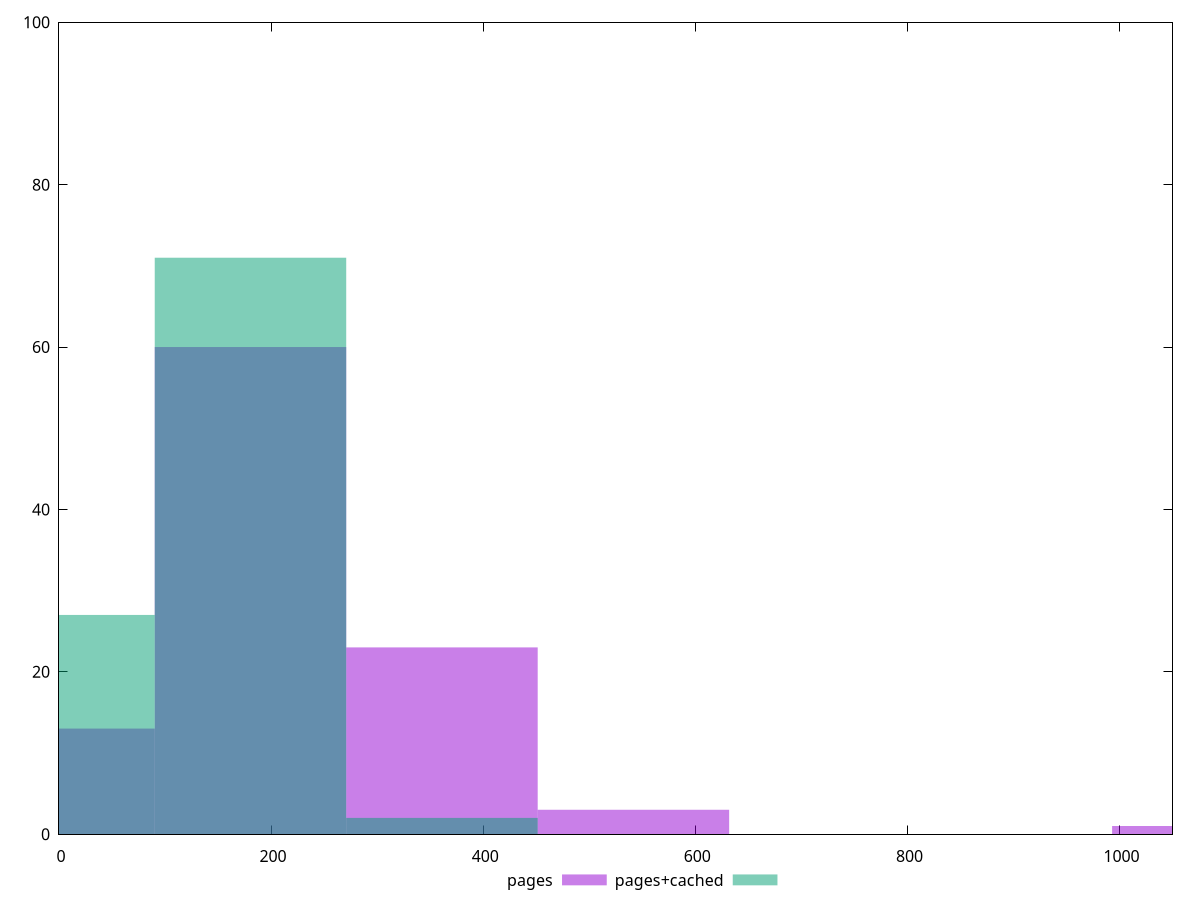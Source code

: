 reset

$pages <<EOF
0 13
361.11161816652333 23
180.55580908326166 60
541.667427249785 3
1083.33485449957 1
EOF

$pagesCached <<EOF
180.55580908326166 71
0 27
361.11161816652333 2
EOF

set key outside below
set boxwidth 180.55580908326166
set xrange [0:1050]
set yrange [0:100]
set trange [0:100]
set style fill transparent solid 0.5 noborder
set terminal svg size 640, 500 enhanced background rgb 'white'
set output "report_00009_2021-02-08T22-37-41.559Z/unused-css-rules/comparison/histogram/0_vs_1.svg"

plot $pages title "pages" with boxes, \
     $pagesCached title "pages+cached" with boxes

reset
